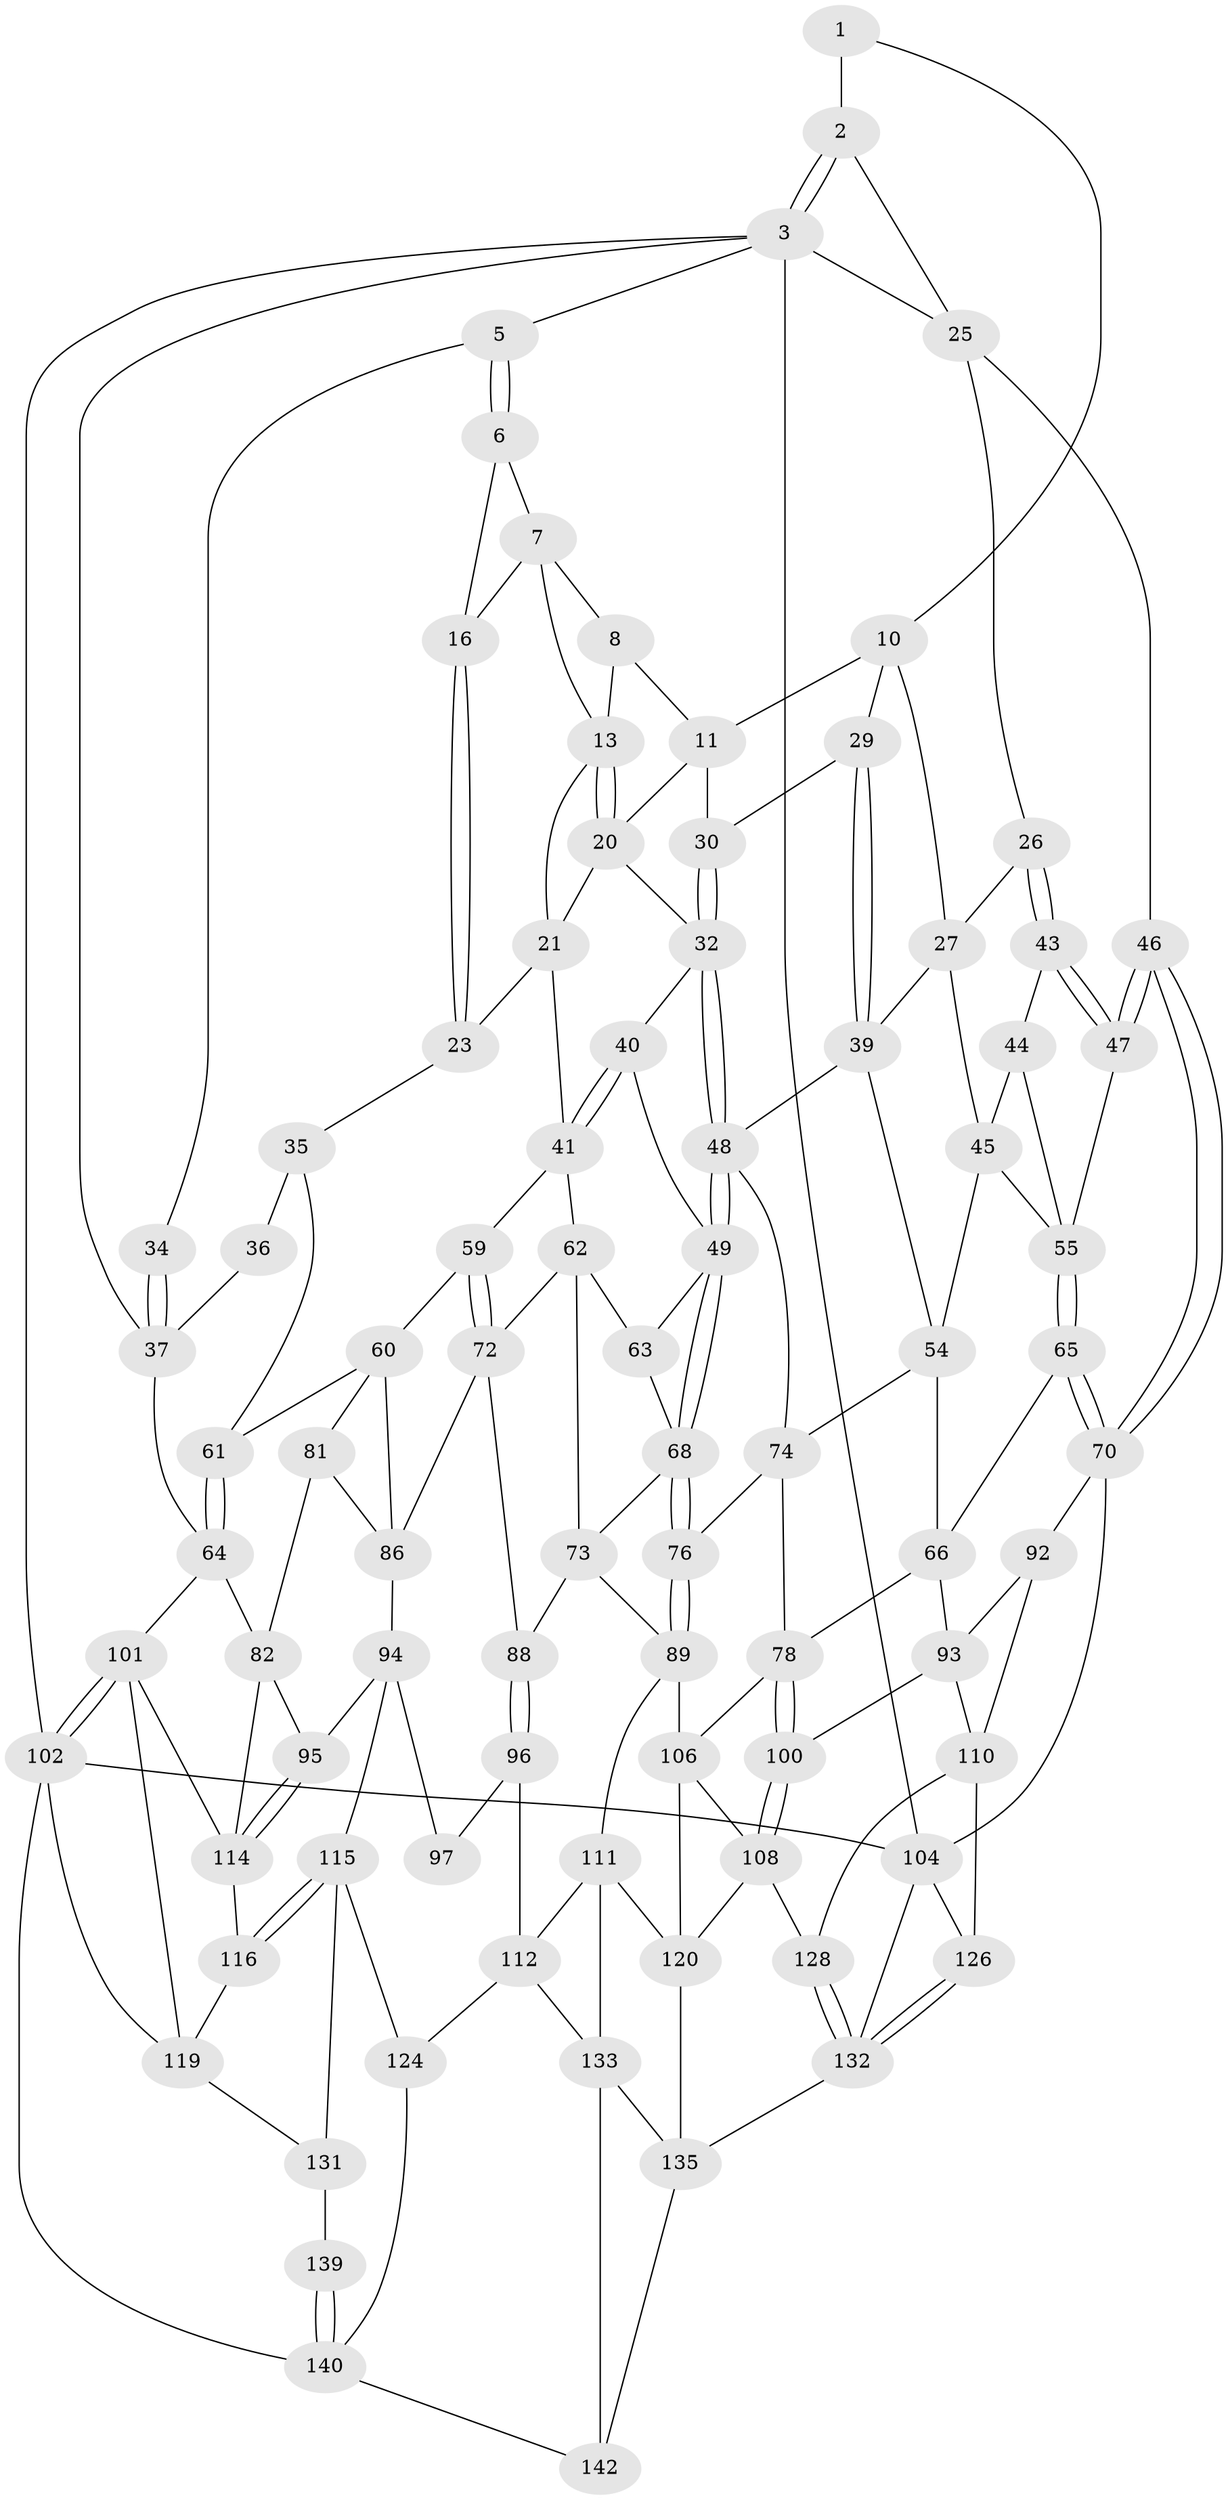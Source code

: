 // original degree distribution, {3: 0.035211267605633804, 4: 0.21830985915492956, 6: 0.24647887323943662, 5: 0.5}
// Generated by graph-tools (version 1.1) at 2025/42/03/06/25 10:42:33]
// undirected, 86 vertices, 183 edges
graph export_dot {
graph [start="1"]
  node [color=gray90,style=filled];
  1 [pos="+0.8893847801444807+0",super="+9"];
  2 [pos="+1+0",super="+18"];
  3 [pos="+1+0",super="+4"];
  5 [pos="+0+0"];
  6 [pos="+0.14451589630077663+0"];
  7 [pos="+0.3055686326002017+0",super="+15"];
  8 [pos="+0.5309123071853521+0",super="+12"];
  10 [pos="+0.7613616719192448+0.12110960617956097",super="+28"];
  11 [pos="+0.6042212245535457+0.10526230961694086",super="+19"];
  13 [pos="+0.4856212103154833+0.10566106903964306",super="+14"];
  16 [pos="+0.18752857437919385+0.18231341691759806",super="+17"];
  20 [pos="+0.44261256784970615+0.19777104894060604",super="+24"];
  21 [pos="+0.31990031344122327+0.1993962922202392",super="+22"];
  23 [pos="+0.24235856016024457+0.24956403813855957"];
  25 [pos="+0.9201368236803215+0.15731547713715738",super="+31"];
  26 [pos="+0.9140677682422395+0.25719247900925096"];
  27 [pos="+0.7887446644945679+0.2407670193049392",super="+38"];
  29 [pos="+0.6523558984178356+0.28045754675757534"];
  30 [pos="+0.5892929757890548+0.23494505507284463"];
  32 [pos="+0.5256180089726459+0.30132929183730167",super="+33"];
  34 [pos="+0.10351306396586722+0.1690565046330398"];
  35 [pos="+0.1814945091817828+0.28157239085484653",super="+57"];
  36 [pos="+0+0.29055202962304"];
  37 [pos="+0+0.2500447424843288",super="+42"];
  39 [pos="+0.6662259165113409+0.3150126689314248",super="+51"];
  40 [pos="+0.463713725392584+0.3008491276005046"];
  41 [pos="+0.2859235164608598+0.30577593383937796",super="+58"];
  43 [pos="+0.9328802936052235+0.2927042025703443"];
  44 [pos="+0.8695452731587332+0.32860507727014265"];
  45 [pos="+0.7881691279386803+0.3430545172860782",super="+53"];
  46 [pos="+1+0.4056011900413332"];
  47 [pos="+0.9957041714780166+0.3364063960605577"];
  48 [pos="+0.5380146856626267+0.4099139402060695",super="+52"];
  49 [pos="+0.5151531978564359+0.4262729754243135",super="+50"];
  54 [pos="+0.7500561019230242+0.42724788145276904",super="+67"];
  55 [pos="+0.8600520001672441+0.4366766599393555",super="+56"];
  59 [pos="+0.13901341033361447+0.4593289716509643"];
  60 [pos="+0.10025347939382831+0.4546390646081301",super="+80"];
  61 [pos="+0.0951863297616335+0.4481005883484593"];
  62 [pos="+0.31469227334959676+0.3799282691993592",super="+71"];
  63 [pos="+0.3528687948627751+0.39618068514199334"];
  64 [pos="+0+0.4608869583342705",super="+84"];
  65 [pos="+0.840641059526556+0.4895352116457631"];
  66 [pos="+0.8096181502324684+0.5189513455975168",super="+77"];
  68 [pos="+0.4686453000901694+0.5302557679881085",super="+69"];
  70 [pos="+1+0.4427134250464878",super="+91"];
  72 [pos="+0.1874038111108889+0.4941778258956592",super="+85"];
  73 [pos="+0.3053473350712876+0.5051236984014983",super="+87"];
  74 [pos="+0.6355774054575091+0.46680427226677473",super="+75"];
  76 [pos="+0.4760699550151881+0.6023896697447414"];
  78 [pos="+0.757840543481097+0.5831039026662597",super="+79"];
  81 [pos="+0.07242577618847011+0.5321240265986465"];
  82 [pos="+0.026551874838361564+0.5692688066238064",super="+83"];
  86 [pos="+0.19833123611909248+0.5968388068993921",super="+90"];
  88 [pos="+0.2759838399872114+0.6104562869817416"];
  89 [pos="+0.4638951772638618+0.6450619178106327",super="+107"];
  92 [pos="+0.9984303332985736+0.5994097234276577"];
  93 [pos="+0.8926444740276499+0.5963251368306898",super="+99"];
  94 [pos="+0.13280127978282627+0.6486841347104575",super="+98"];
  95 [pos="+0.1287861973609357+0.6503169386551724"];
  96 [pos="+0.26118076481544283+0.662218158387544",super="+113"];
  97 [pos="+0.21209346461582293+0.7439366638675725"];
  100 [pos="+0.8163537776806582+0.7470934050558028"];
  101 [pos="+0+0.6837627677759754",super="+118"];
  102 [pos="+0+0.9999921870022592",super="+103"];
  104 [pos="+1+1",super="+105"];
  106 [pos="+0.6337180260261823+0.6962634079291228",super="+109"];
  108 [pos="+0.7611402839400129+0.7999174675797068",super="+129"];
  110 [pos="+0.898474403016008+0.7471702997576327",super="+127"];
  111 [pos="+0.41990649413977293+0.7965880147016055",super="+122"];
  112 [pos="+0.3871228722453053+0.8071866519003941",super="+123"];
  114 [pos="+0.0969257162689563+0.6764606057704297",super="+117"];
  115 [pos="+0.16771812910686718+0.8053503085369572",super="+125"];
  116 [pos="+0.15704774681921266+0.7997884009287866"];
  119 [pos="+0.08370198712343138+0.7883406259948751",super="+130"];
  120 [pos="+0.585505444281162+0.8407236852121044",super="+121"];
  124 [pos="+0.21335550622866975+0.8985721843089588",super="+138"];
  126 [pos="+1+0.7766191682829109"];
  128 [pos="+0.8000991707133498+1"];
  131 [pos="+0.005357926394888147+0.9029231616571881"];
  132 [pos="+0.8016039353093649+1",super="+137"];
  133 [pos="+0.4024461316160311+0.9359962528551866",super="+134"];
  135 [pos="+0.5855264484043794+1",super="+136"];
  139 [pos="+0.03836211861465595+0.9110850483132417"];
  140 [pos="+0.11225559636915386+0.9826312939603481",super="+141"];
  142 [pos="+0.306743710170207+1"];
  1 -- 2 [weight=2];
  1 -- 10;
  2 -- 3;
  2 -- 3;
  2 -- 25;
  3 -- 104;
  3 -- 25;
  3 -- 5;
  3 -- 37;
  3 -- 102;
  5 -- 6;
  5 -- 6;
  5 -- 34;
  6 -- 7;
  6 -- 16;
  7 -- 8;
  7 -- 16;
  7 -- 13;
  8 -- 11;
  8 -- 13;
  10 -- 11;
  10 -- 27;
  10 -- 29;
  11 -- 20;
  11 -- 30;
  13 -- 20;
  13 -- 20;
  13 -- 21;
  16 -- 23;
  16 -- 23;
  20 -- 21;
  20 -- 32;
  21 -- 41;
  21 -- 23;
  23 -- 35;
  25 -- 26;
  25 -- 46;
  26 -- 27;
  26 -- 43;
  26 -- 43;
  27 -- 45;
  27 -- 39;
  29 -- 30;
  29 -- 39;
  29 -- 39;
  30 -- 32;
  30 -- 32;
  32 -- 48;
  32 -- 48;
  32 -- 40;
  34 -- 37;
  34 -- 37;
  35 -- 36 [weight=2];
  35 -- 61;
  36 -- 37;
  37 -- 64;
  39 -- 54;
  39 -- 48;
  40 -- 41;
  40 -- 41;
  40 -- 49;
  41 -- 59;
  41 -- 62;
  43 -- 44;
  43 -- 47;
  43 -- 47;
  44 -- 45;
  44 -- 55;
  45 -- 54;
  45 -- 55;
  46 -- 47;
  46 -- 47;
  46 -- 70;
  46 -- 70;
  47 -- 55;
  48 -- 49;
  48 -- 49;
  48 -- 74;
  49 -- 68;
  49 -- 68;
  49 -- 63;
  54 -- 66;
  54 -- 74;
  55 -- 65;
  55 -- 65;
  59 -- 60;
  59 -- 72;
  59 -- 72;
  60 -- 61;
  60 -- 81;
  60 -- 86;
  61 -- 64;
  61 -- 64;
  62 -- 63;
  62 -- 72;
  62 -- 73;
  63 -- 68;
  64 -- 101;
  64 -- 82;
  65 -- 66;
  65 -- 70;
  65 -- 70;
  66 -- 93;
  66 -- 78;
  68 -- 76;
  68 -- 76;
  68 -- 73;
  70 -- 92;
  70 -- 104;
  72 -- 88;
  72 -- 86;
  73 -- 88;
  73 -- 89;
  74 -- 76;
  74 -- 78;
  76 -- 89;
  76 -- 89;
  78 -- 100;
  78 -- 100;
  78 -- 106;
  81 -- 82;
  81 -- 86;
  82 -- 95;
  82 -- 114;
  86 -- 94;
  88 -- 96;
  88 -- 96;
  89 -- 106;
  89 -- 111;
  92 -- 93;
  92 -- 110;
  93 -- 100;
  93 -- 110;
  94 -- 95;
  94 -- 97;
  94 -- 115;
  95 -- 114;
  95 -- 114;
  96 -- 97 [weight=2];
  96 -- 112;
  100 -- 108;
  100 -- 108;
  101 -- 102;
  101 -- 102;
  101 -- 114;
  101 -- 119;
  102 -- 119;
  102 -- 104;
  102 -- 140;
  104 -- 132;
  104 -- 126;
  106 -- 120;
  106 -- 108;
  108 -- 120;
  108 -- 128;
  110 -- 128;
  110 -- 126;
  111 -- 112;
  111 -- 120;
  111 -- 133;
  112 -- 124;
  112 -- 133;
  114 -- 116;
  115 -- 116;
  115 -- 116;
  115 -- 124;
  115 -- 131;
  116 -- 119;
  119 -- 131;
  120 -- 135;
  124 -- 140;
  126 -- 132;
  126 -- 132;
  128 -- 132;
  128 -- 132;
  131 -- 139;
  132 -- 135;
  133 -- 135;
  133 -- 142;
  135 -- 142;
  139 -- 140;
  139 -- 140;
  140 -- 142;
}
